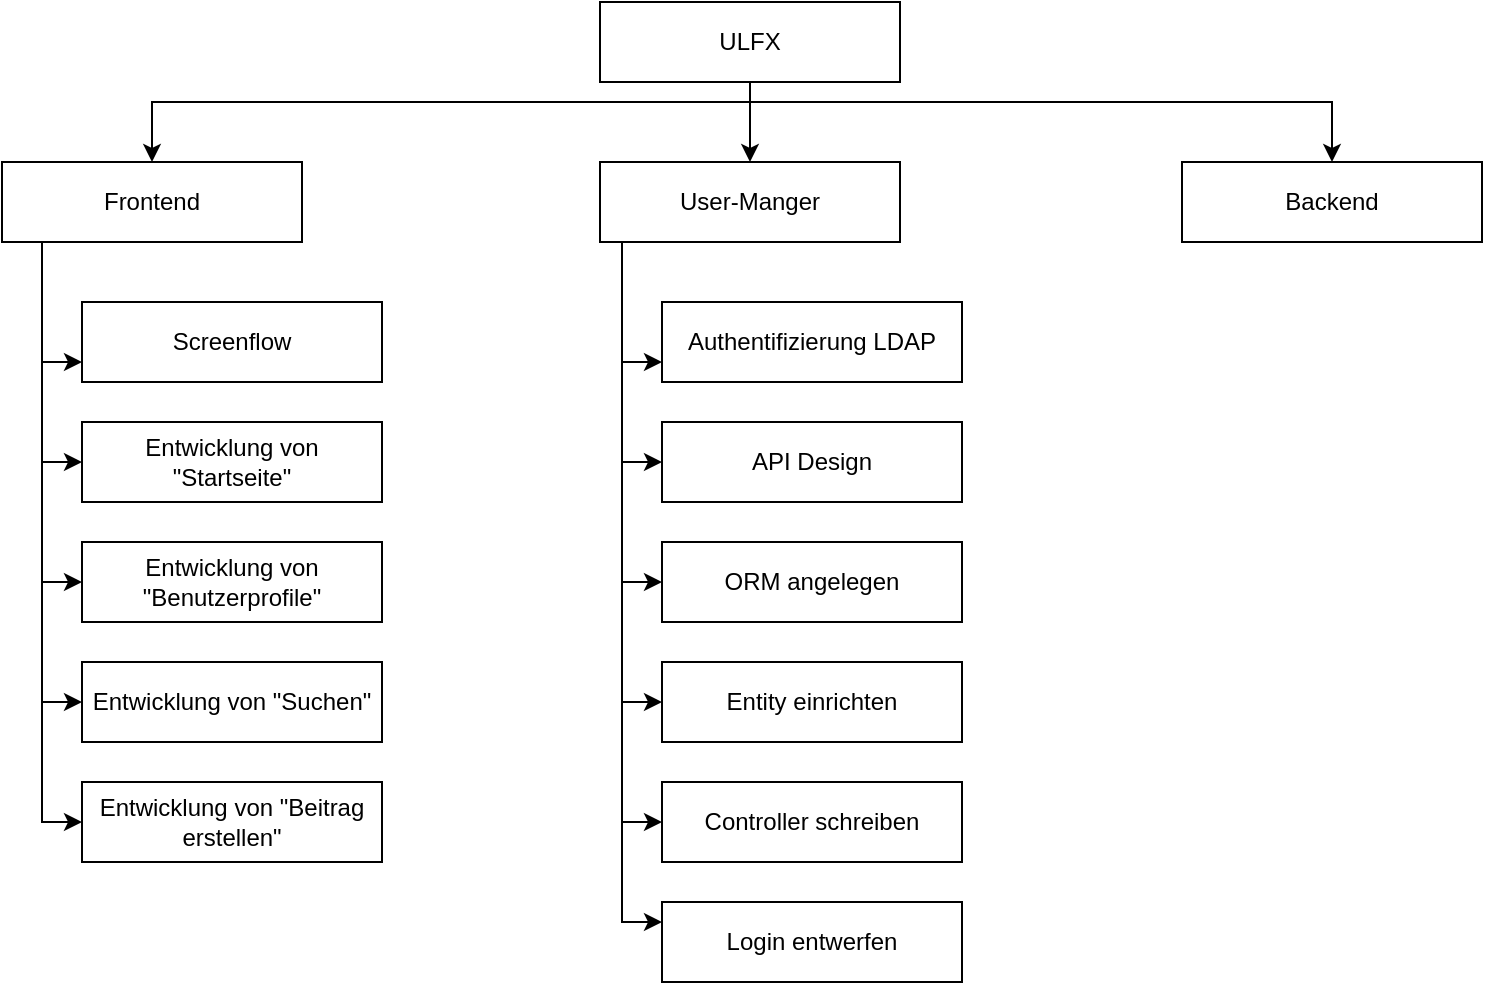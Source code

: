 <mxfile version="24.4.10" type="device">
  <diagram name="Seite-1" id="isA7eJNIg2qsRUhB8_YU">
    <mxGraphModel dx="1434" dy="793" grid="1" gridSize="10" guides="1" tooltips="1" connect="1" arrows="1" fold="1" page="1" pageScale="1" pageWidth="827" pageHeight="1169" math="0" shadow="0">
      <root>
        <mxCell id="0" />
        <mxCell id="1" parent="0" />
        <mxCell id="CIP60YQa5Nu-gER5u-tJ-36" style="edgeStyle=orthogonalEdgeStyle;rounded=0;orthogonalLoop=1;jettySize=auto;html=1;entryX=0.5;entryY=0;entryDx=0;entryDy=0;" edge="1" parent="1" source="CIP60YQa5Nu-gER5u-tJ-1" target="CIP60YQa5Nu-gER5u-tJ-5">
          <mxGeometry relative="1" as="geometry" />
        </mxCell>
        <mxCell id="CIP60YQa5Nu-gER5u-tJ-40" style="edgeStyle=orthogonalEdgeStyle;rounded=0;orthogonalLoop=1;jettySize=auto;html=1;entryX=0.5;entryY=0;entryDx=0;entryDy=0;" edge="1" parent="1" source="CIP60YQa5Nu-gER5u-tJ-1" target="CIP60YQa5Nu-gER5u-tJ-3">
          <mxGeometry relative="1" as="geometry">
            <Array as="points">
              <mxPoint x="414" y="90" />
              <mxPoint x="115" y="90" />
            </Array>
          </mxGeometry>
        </mxCell>
        <mxCell id="CIP60YQa5Nu-gER5u-tJ-1" value="ULFX" style="rounded=0;whiteSpace=wrap;html=1;" vertex="1" parent="1">
          <mxGeometry x="339" y="40" width="150" height="40" as="geometry" />
        </mxCell>
        <mxCell id="CIP60YQa5Nu-gER5u-tJ-22" style="edgeStyle=orthogonalEdgeStyle;rounded=0;orthogonalLoop=1;jettySize=auto;html=1;entryX=0;entryY=0.75;entryDx=0;entryDy=0;" edge="1" parent="1" source="CIP60YQa5Nu-gER5u-tJ-3" target="CIP60YQa5Nu-gER5u-tJ-7">
          <mxGeometry relative="1" as="geometry">
            <Array as="points">
              <mxPoint x="60" y="220" />
            </Array>
          </mxGeometry>
        </mxCell>
        <mxCell id="CIP60YQa5Nu-gER5u-tJ-24" style="edgeStyle=orthogonalEdgeStyle;rounded=0;orthogonalLoop=1;jettySize=auto;html=1;entryX=0;entryY=0.5;entryDx=0;entryDy=0;" edge="1" parent="1" source="CIP60YQa5Nu-gER5u-tJ-3" target="CIP60YQa5Nu-gER5u-tJ-8">
          <mxGeometry relative="1" as="geometry">
            <Array as="points">
              <mxPoint x="60" y="270" />
            </Array>
          </mxGeometry>
        </mxCell>
        <mxCell id="CIP60YQa5Nu-gER5u-tJ-25" style="edgeStyle=orthogonalEdgeStyle;rounded=0;orthogonalLoop=1;jettySize=auto;html=1;entryX=0;entryY=0.5;entryDx=0;entryDy=0;" edge="1" parent="1" source="CIP60YQa5Nu-gER5u-tJ-3" target="CIP60YQa5Nu-gER5u-tJ-9">
          <mxGeometry relative="1" as="geometry">
            <Array as="points">
              <mxPoint x="60" y="330" />
            </Array>
          </mxGeometry>
        </mxCell>
        <mxCell id="CIP60YQa5Nu-gER5u-tJ-26" style="edgeStyle=orthogonalEdgeStyle;rounded=0;orthogonalLoop=1;jettySize=auto;html=1;entryX=0;entryY=0.5;entryDx=0;entryDy=0;" edge="1" parent="1" source="CIP60YQa5Nu-gER5u-tJ-3" target="CIP60YQa5Nu-gER5u-tJ-10">
          <mxGeometry relative="1" as="geometry">
            <Array as="points">
              <mxPoint x="60" y="390" />
            </Array>
          </mxGeometry>
        </mxCell>
        <mxCell id="CIP60YQa5Nu-gER5u-tJ-27" style="edgeStyle=orthogonalEdgeStyle;rounded=0;orthogonalLoop=1;jettySize=auto;html=1;entryX=0;entryY=0.5;entryDx=0;entryDy=0;" edge="1" parent="1" source="CIP60YQa5Nu-gER5u-tJ-3" target="CIP60YQa5Nu-gER5u-tJ-11">
          <mxGeometry relative="1" as="geometry">
            <Array as="points">
              <mxPoint x="60" y="450" />
            </Array>
          </mxGeometry>
        </mxCell>
        <mxCell id="CIP60YQa5Nu-gER5u-tJ-3" value="Frontend" style="rounded=0;whiteSpace=wrap;html=1;" vertex="1" parent="1">
          <mxGeometry x="40" y="120" width="150" height="40" as="geometry" />
        </mxCell>
        <mxCell id="CIP60YQa5Nu-gER5u-tJ-28" style="edgeStyle=orthogonalEdgeStyle;rounded=0;orthogonalLoop=1;jettySize=auto;html=1;entryX=0;entryY=0.75;entryDx=0;entryDy=0;" edge="1" parent="1" source="CIP60YQa5Nu-gER5u-tJ-5" target="CIP60YQa5Nu-gER5u-tJ-13">
          <mxGeometry relative="1" as="geometry">
            <Array as="points">
              <mxPoint x="350" y="220" />
            </Array>
          </mxGeometry>
        </mxCell>
        <mxCell id="CIP60YQa5Nu-gER5u-tJ-29" style="edgeStyle=orthogonalEdgeStyle;rounded=0;orthogonalLoop=1;jettySize=auto;html=1;entryX=0;entryY=0.5;entryDx=0;entryDy=0;" edge="1" parent="1" source="CIP60YQa5Nu-gER5u-tJ-5" target="CIP60YQa5Nu-gER5u-tJ-14">
          <mxGeometry relative="1" as="geometry">
            <Array as="points">
              <mxPoint x="350" y="270" />
            </Array>
          </mxGeometry>
        </mxCell>
        <mxCell id="CIP60YQa5Nu-gER5u-tJ-30" style="edgeStyle=orthogonalEdgeStyle;rounded=0;orthogonalLoop=1;jettySize=auto;html=1;entryX=0;entryY=0.5;entryDx=0;entryDy=0;" edge="1" parent="1" source="CIP60YQa5Nu-gER5u-tJ-5" target="CIP60YQa5Nu-gER5u-tJ-15">
          <mxGeometry relative="1" as="geometry">
            <Array as="points">
              <mxPoint x="350" y="330" />
            </Array>
          </mxGeometry>
        </mxCell>
        <mxCell id="CIP60YQa5Nu-gER5u-tJ-31" style="edgeStyle=orthogonalEdgeStyle;rounded=0;orthogonalLoop=1;jettySize=auto;html=1;entryX=0;entryY=0.5;entryDx=0;entryDy=0;" edge="1" parent="1" source="CIP60YQa5Nu-gER5u-tJ-5" target="CIP60YQa5Nu-gER5u-tJ-16">
          <mxGeometry relative="1" as="geometry">
            <Array as="points">
              <mxPoint x="350" y="390" />
            </Array>
          </mxGeometry>
        </mxCell>
        <mxCell id="CIP60YQa5Nu-gER5u-tJ-33" style="edgeStyle=orthogonalEdgeStyle;rounded=0;orthogonalLoop=1;jettySize=auto;html=1;entryX=0;entryY=0.5;entryDx=0;entryDy=0;" edge="1" parent="1" source="CIP60YQa5Nu-gER5u-tJ-5" target="CIP60YQa5Nu-gER5u-tJ-17">
          <mxGeometry relative="1" as="geometry">
            <Array as="points">
              <mxPoint x="350" y="450" />
            </Array>
          </mxGeometry>
        </mxCell>
        <mxCell id="CIP60YQa5Nu-gER5u-tJ-34" style="edgeStyle=orthogonalEdgeStyle;rounded=0;orthogonalLoop=1;jettySize=auto;html=1;entryX=0;entryY=0.25;entryDx=0;entryDy=0;" edge="1" parent="1" source="CIP60YQa5Nu-gER5u-tJ-5" target="CIP60YQa5Nu-gER5u-tJ-18">
          <mxGeometry relative="1" as="geometry">
            <Array as="points">
              <mxPoint x="350" y="500" />
            </Array>
          </mxGeometry>
        </mxCell>
        <mxCell id="CIP60YQa5Nu-gER5u-tJ-5" value="User-Manger" style="rounded=0;whiteSpace=wrap;html=1;" vertex="1" parent="1">
          <mxGeometry x="339" y="120" width="150" height="40" as="geometry" />
        </mxCell>
        <mxCell id="CIP60YQa5Nu-gER5u-tJ-6" value="Backend" style="rounded=0;whiteSpace=wrap;html=1;" vertex="1" parent="1">
          <mxGeometry x="630" y="120" width="150" height="40" as="geometry" />
        </mxCell>
        <mxCell id="CIP60YQa5Nu-gER5u-tJ-7" value="Screenflow" style="rounded=0;whiteSpace=wrap;html=1;" vertex="1" parent="1">
          <mxGeometry x="80" y="190" width="150" height="40" as="geometry" />
        </mxCell>
        <mxCell id="CIP60YQa5Nu-gER5u-tJ-8" value="Entwicklung von &quot;Startseite&quot;" style="rounded=0;whiteSpace=wrap;html=1;" vertex="1" parent="1">
          <mxGeometry x="80" y="250" width="150" height="40" as="geometry" />
        </mxCell>
        <mxCell id="CIP60YQa5Nu-gER5u-tJ-9" value="Entwicklung von &quot;Benutzerprofile&quot;" style="rounded=0;whiteSpace=wrap;html=1;" vertex="1" parent="1">
          <mxGeometry x="80" y="310" width="150" height="40" as="geometry" />
        </mxCell>
        <mxCell id="CIP60YQa5Nu-gER5u-tJ-10" value="Entwicklung von &quot;Suchen&quot;" style="rounded=0;whiteSpace=wrap;html=1;" vertex="1" parent="1">
          <mxGeometry x="80" y="370" width="150" height="40" as="geometry" />
        </mxCell>
        <mxCell id="CIP60YQa5Nu-gER5u-tJ-11" value="Entwicklung von &quot;Beitrag erstellen&quot;" style="rounded=0;whiteSpace=wrap;html=1;" vertex="1" parent="1">
          <mxGeometry x="80" y="430" width="150" height="40" as="geometry" />
        </mxCell>
        <mxCell id="CIP60YQa5Nu-gER5u-tJ-13" value="Authentifizierung LDAP" style="rounded=0;whiteSpace=wrap;html=1;" vertex="1" parent="1">
          <mxGeometry x="370" y="190" width="150" height="40" as="geometry" />
        </mxCell>
        <mxCell id="CIP60YQa5Nu-gER5u-tJ-14" value="API Design" style="rounded=0;whiteSpace=wrap;html=1;" vertex="1" parent="1">
          <mxGeometry x="370" y="250" width="150" height="40" as="geometry" />
        </mxCell>
        <mxCell id="CIP60YQa5Nu-gER5u-tJ-15" value="ORM angelegen" style="rounded=0;whiteSpace=wrap;html=1;" vertex="1" parent="1">
          <mxGeometry x="370" y="310" width="150" height="40" as="geometry" />
        </mxCell>
        <mxCell id="CIP60YQa5Nu-gER5u-tJ-16" value="Entity einrichten" style="rounded=0;whiteSpace=wrap;html=1;" vertex="1" parent="1">
          <mxGeometry x="370" y="370" width="150" height="40" as="geometry" />
        </mxCell>
        <mxCell id="CIP60YQa5Nu-gER5u-tJ-17" value="Controller schreiben" style="rounded=0;whiteSpace=wrap;html=1;" vertex="1" parent="1">
          <mxGeometry x="370" y="430" width="150" height="40" as="geometry" />
        </mxCell>
        <mxCell id="CIP60YQa5Nu-gER5u-tJ-18" value="Login entwerfen" style="rounded=0;whiteSpace=wrap;html=1;" vertex="1" parent="1">
          <mxGeometry x="370" y="490" width="150" height="40" as="geometry" />
        </mxCell>
        <mxCell id="CIP60YQa5Nu-gER5u-tJ-39" style="edgeStyle=orthogonalEdgeStyle;rounded=0;orthogonalLoop=1;jettySize=auto;html=1;entryX=0.5;entryY=0;entryDx=0;entryDy=0;" edge="1" parent="1" source="CIP60YQa5Nu-gER5u-tJ-1" target="CIP60YQa5Nu-gER5u-tJ-6">
          <mxGeometry relative="1" as="geometry">
            <Array as="points">
              <mxPoint x="414" y="90" />
              <mxPoint x="705" y="90" />
            </Array>
          </mxGeometry>
        </mxCell>
      </root>
    </mxGraphModel>
  </diagram>
</mxfile>
